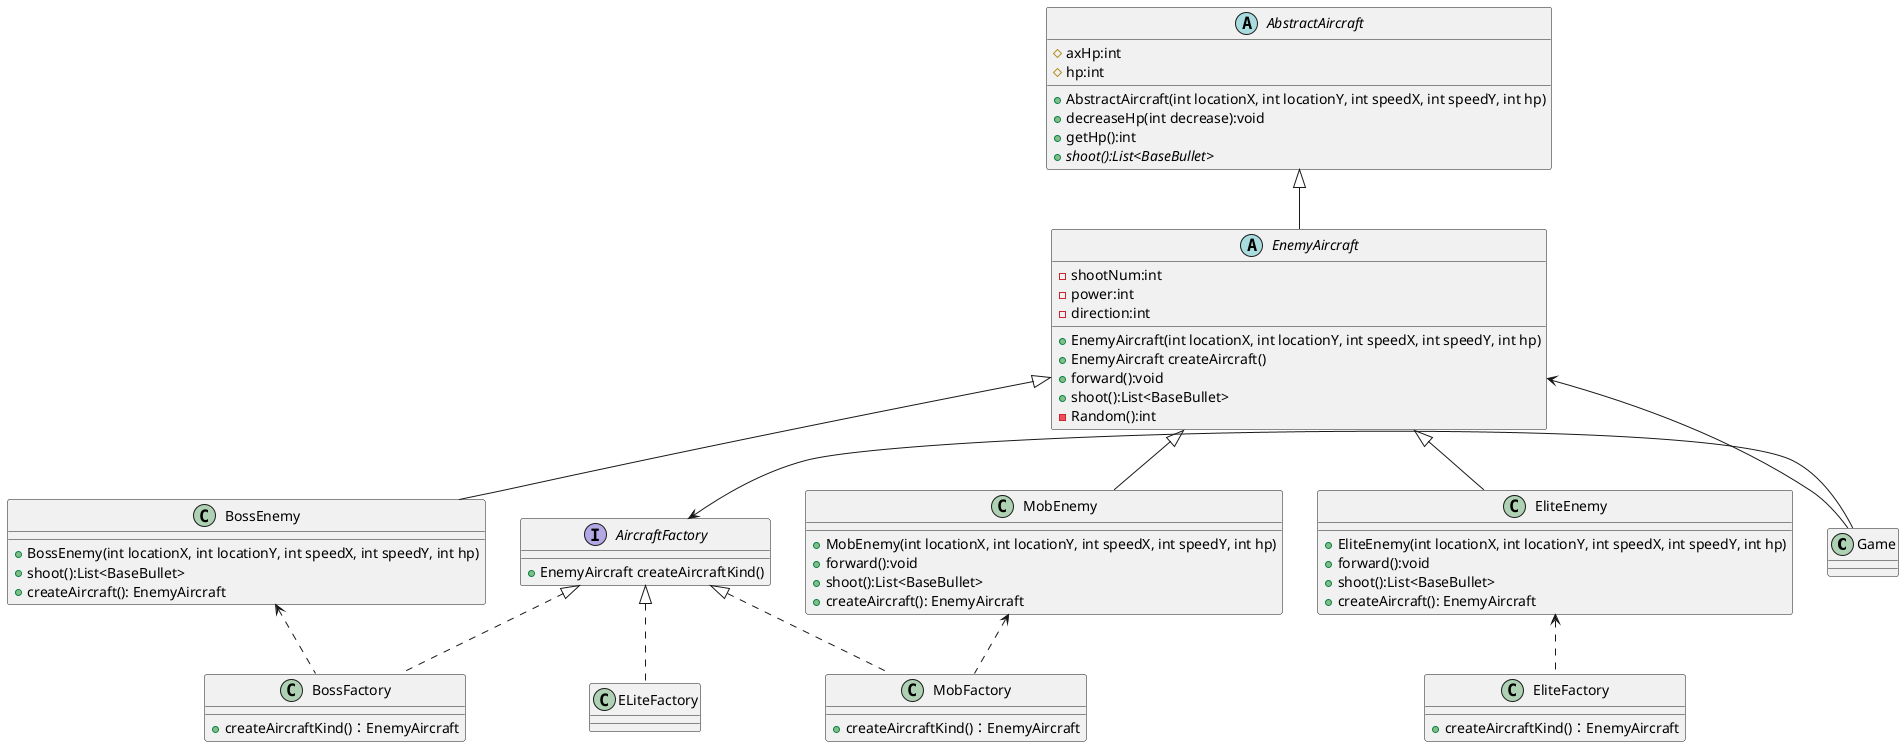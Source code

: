 @startuml
'https://plantuml.com/class-diagram


class Game{
}


abstract class AbstractAircraft
{
	# axHp:int
    # hp:int
    + AbstractAircraft(int locationX, int locationY, int speedX, int speedY, int hp)
    + decreaseHp(int decrease):void
    + getHp():int
    + {abstract} shoot():List<BaseBullet>
 }


abstract class EnemyAircraft{
    + EnemyAircraft(int locationX, int locationY, int speedX, int speedY, int hp)
    + EnemyAircraft createAircraft()
    - shootNum:int
        - power:int
        - direction:int
            + forward():void
        + shoot():List<BaseBullet>
        - Random():int
}

interface AircraftFactory{
    + EnemyAircraft createAircraftKind()
}

class MobFactory{
    + createAircraftKind()：EnemyAircraft
}

class EliteFactory{
    + createAircraftKind()：EnemyAircraft
}

class BossFactory{
    + createAircraftKind()：EnemyAircraft
}


class EliteEnemy{
    + EliteEnemy(int locationX, int locationY, int speedX, int speedY, int hp)
    + forward():void
    + shoot():List<BaseBullet>
    +createAircraft(): EnemyAircraft
}

class BossEnemy{
    + BossEnemy(int locationX, int locationY, int speedX, int speedY, int hp)
    + shoot():List<BaseBullet>
    +createAircraft(): EnemyAircraft
}

class MobEnemy{
    + MobEnemy(int locationX, int locationY, int speedX, int speedY, int hp)
    + forward():void
    + shoot():List<BaseBullet>
    +createAircraft(): EnemyAircraft
}

AircraftFactory <|.. MobFactory
AircraftFactory <|.. BossFactory
AircraftFactory <|.. ELiteFactory

EnemyAircraft <|-- MobEnemy
EnemyAircraft <|-- EliteEnemy
EnemyAircraft <|-- BossEnemy

MobEnemy <.. MobFactory
EliteEnemy <.. EliteFactory
BossEnemy <.. BossFactory

AircraftFactory <- Game
EnemyAircraft <- Game

AbstractAircraft <|-- EnemyAircraft

@enduml